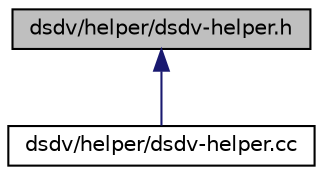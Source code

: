 digraph "dsdv/helper/dsdv-helper.h"
{
  edge [fontname="Helvetica",fontsize="10",labelfontname="Helvetica",labelfontsize="10"];
  node [fontname="Helvetica",fontsize="10",shape=record];
  Node1 [label="dsdv/helper/dsdv-helper.h",height=0.2,width=0.4,color="black", fillcolor="grey75", style="filled", fontcolor="black"];
  Node1 -> Node2 [dir="back",color="midnightblue",fontsize="10",style="solid"];
  Node2 [label="dsdv/helper/dsdv-helper.cc",height=0.2,width=0.4,color="black", fillcolor="white", style="filled",URL="$d1/db4/dsdv-helper_8cc.html"];
}
